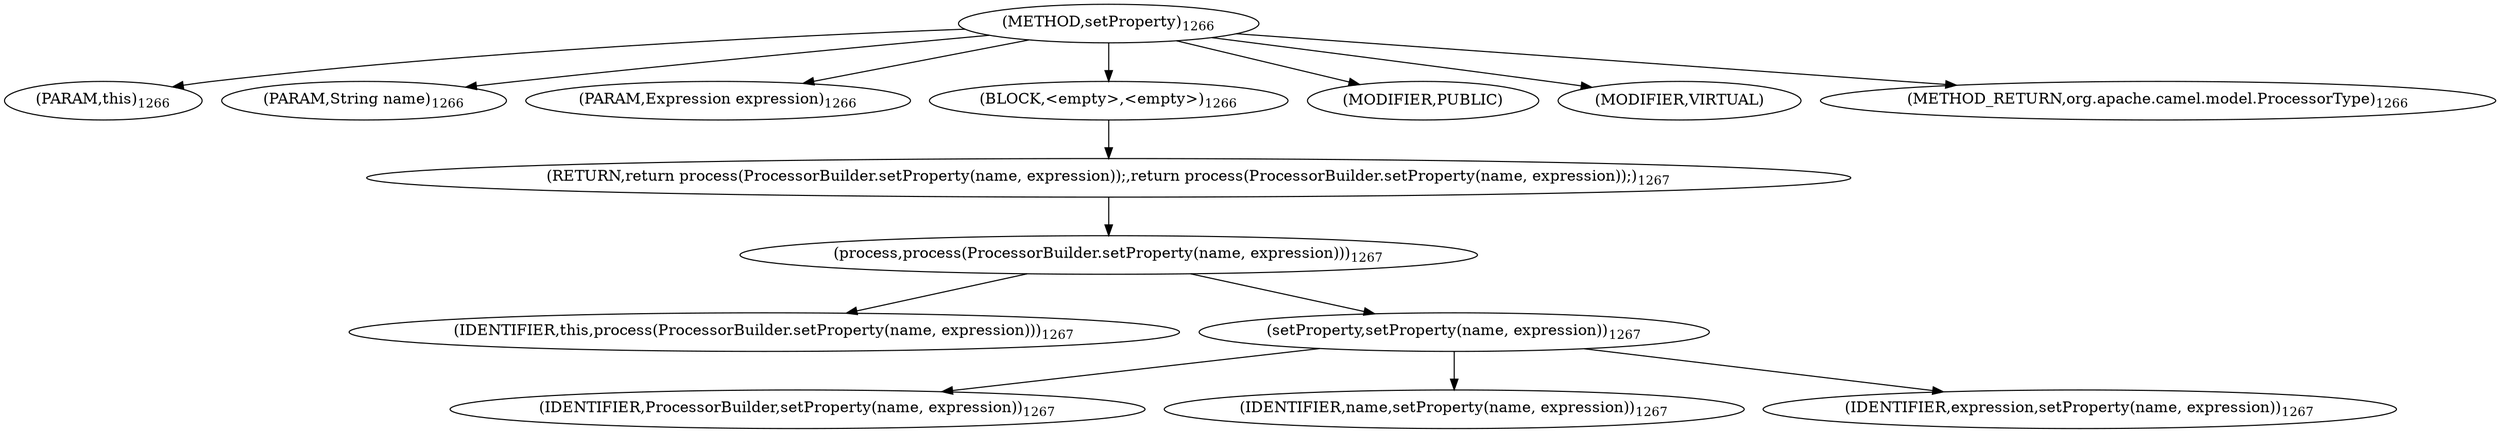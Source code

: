 digraph "setProperty" {  
"2361" [label = <(METHOD,setProperty)<SUB>1266</SUB>> ]
"364" [label = <(PARAM,this)<SUB>1266</SUB>> ]
"2362" [label = <(PARAM,String name)<SUB>1266</SUB>> ]
"2363" [label = <(PARAM,Expression expression)<SUB>1266</SUB>> ]
"2364" [label = <(BLOCK,&lt;empty&gt;,&lt;empty&gt;)<SUB>1266</SUB>> ]
"2365" [label = <(RETURN,return process(ProcessorBuilder.setProperty(name, expression));,return process(ProcessorBuilder.setProperty(name, expression));)<SUB>1267</SUB>> ]
"2366" [label = <(process,process(ProcessorBuilder.setProperty(name, expression)))<SUB>1267</SUB>> ]
"363" [label = <(IDENTIFIER,this,process(ProcessorBuilder.setProperty(name, expression)))<SUB>1267</SUB>> ]
"2367" [label = <(setProperty,setProperty(name, expression))<SUB>1267</SUB>> ]
"2368" [label = <(IDENTIFIER,ProcessorBuilder,setProperty(name, expression))<SUB>1267</SUB>> ]
"2369" [label = <(IDENTIFIER,name,setProperty(name, expression))<SUB>1267</SUB>> ]
"2370" [label = <(IDENTIFIER,expression,setProperty(name, expression))<SUB>1267</SUB>> ]
"2371" [label = <(MODIFIER,PUBLIC)> ]
"2372" [label = <(MODIFIER,VIRTUAL)> ]
"2373" [label = <(METHOD_RETURN,org.apache.camel.model.ProcessorType)<SUB>1266</SUB>> ]
  "2361" -> "364" 
  "2361" -> "2362" 
  "2361" -> "2363" 
  "2361" -> "2364" 
  "2361" -> "2371" 
  "2361" -> "2372" 
  "2361" -> "2373" 
  "2364" -> "2365" 
  "2365" -> "2366" 
  "2366" -> "363" 
  "2366" -> "2367" 
  "2367" -> "2368" 
  "2367" -> "2369" 
  "2367" -> "2370" 
}
